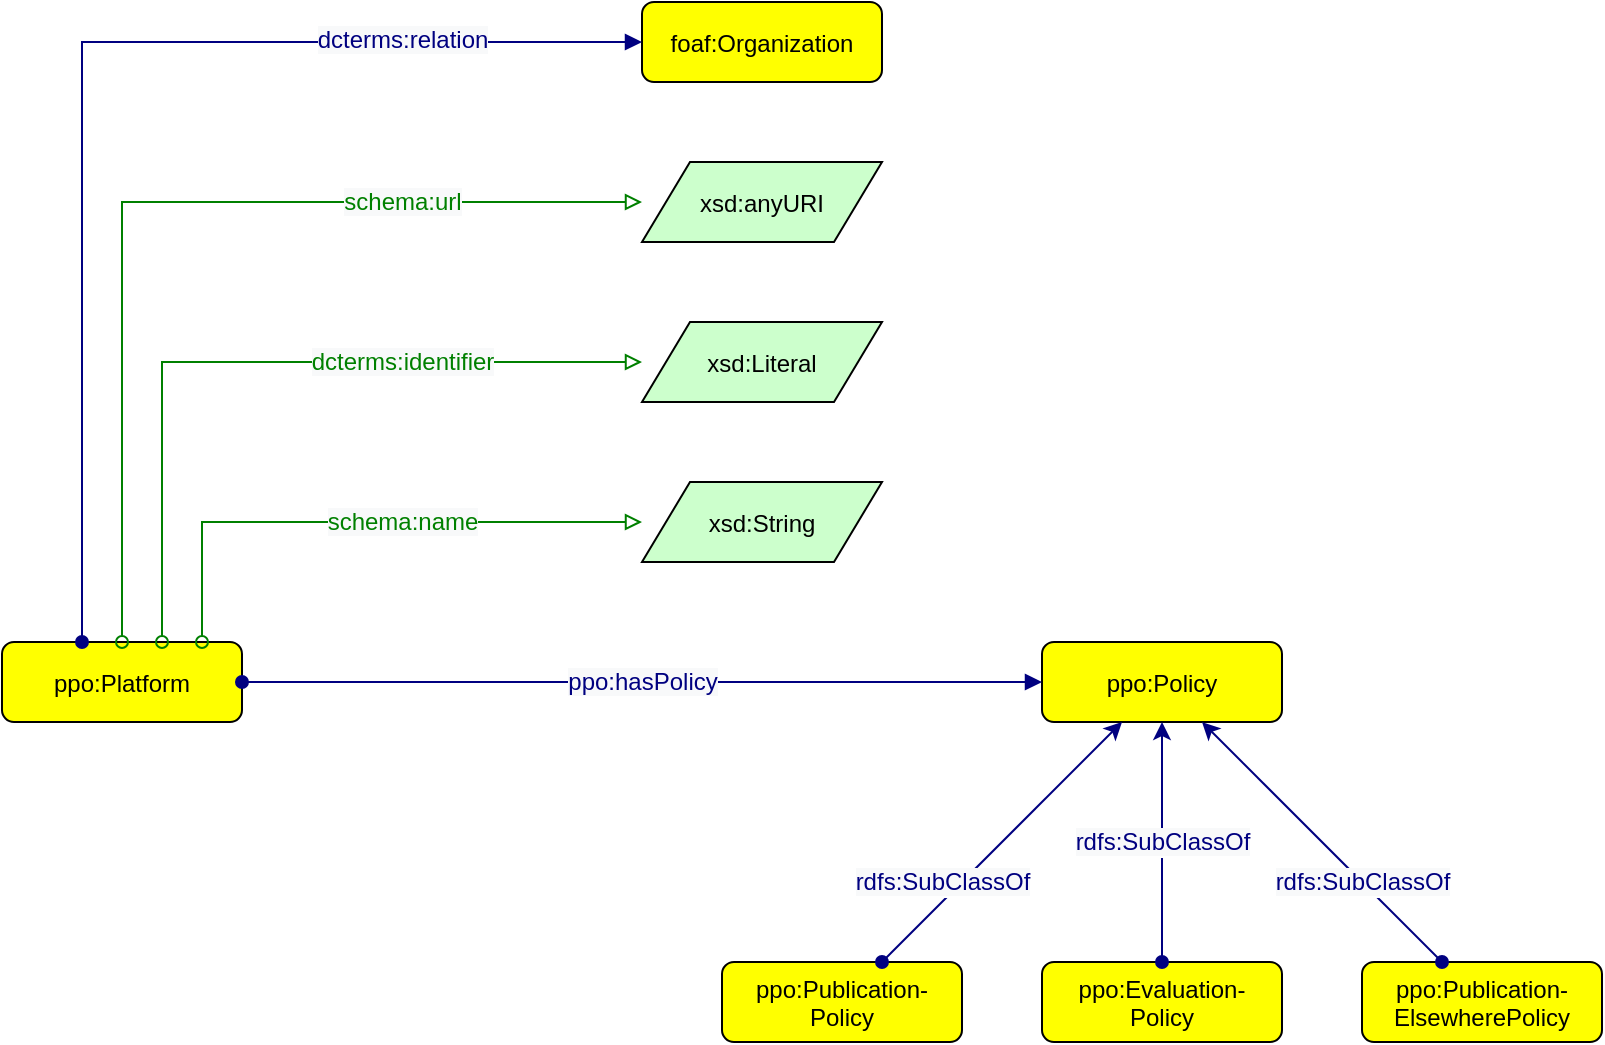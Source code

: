<mxfile version="20.8.16" type="device" pages="5"><diagram id="9AjnnbNAk49L-ehh__Q5" name="Platform"><mxGraphModel dx="1720" dy="54" grid="0" gridSize="10" guides="1" tooltips="1" connect="1" arrows="1" fold="1" page="0" pageScale="1" pageWidth="827" pageHeight="1169" math="0" shadow="0"><root><mxCell id="0"/><mxCell id="1" parent="0"/><mxCell id="F_0XimiSwu_zv6C4Vu4W-1" value="ppo:Platform" style="graphMlID=n4;shape=rect;rounded=1;arcsize=30;fillColor=#ffff00;strokeColor=#000000;strokeWidth=1.0" parent="1" vertex="1"><mxGeometry x="120" y="1210" width="120" height="40" as="geometry"/></mxCell><mxCell id="F_0XimiSwu_zv6C4Vu4W-2" value="xsd:Literal" style="graphMlID=n6;shape=parallelogram;fillColor=#ccffcc;strokeColor=#000000;strokeWidth=1.0" parent="1" vertex="1"><mxGeometry x="440" y="1050" width="120" height="40" as="geometry"/></mxCell><mxCell id="F_0XimiSwu_zv6C4Vu4W-3" value="" style="graphMlID=e2;rounded=0;endArrow=block;strokeColor=#008000;strokeWidth=1.0;startArrow=oval;startFill=0;endFill=0;edgeStyle=orthogonalEdgeStyle;" parent="1" source="F_0XimiSwu_zv6C4Vu4W-1" target="F_0XimiSwu_zv6C4Vu4W-2" edge="1"><mxGeometry relative="1" as="geometry"><mxPoint x="160" y="1040" as="sourcePoint"/><mxPoint x="-280.189" y="920.18" as="targetPoint"/><Array as="points"><mxPoint x="200" y="1070"/></Array></mxGeometry></mxCell><mxCell id="F_0XimiSwu_zv6C4Vu4W-4" value="&lt;span style=&quot;color: rgb(0, 128, 0); font-size: 12px; background-color: rgb(248, 249, 250);&quot;&gt;dcterms:identifier&lt;/span&gt;" style="text;html=1;align=center;verticalAlign=middle;resizable=0;points=[];labelBackgroundColor=#ffffff;fontSize=12;fontFamily=Helvetica;" parent="F_0XimiSwu_zv6C4Vu4W-3" vertex="1" connectable="0"><mxGeometry relative="1" as="geometry"><mxPoint x="70" as="offset"/></mxGeometry></mxCell><mxCell id="F_0XimiSwu_zv6C4Vu4W-5" value="xsd:anyURI" style="graphMlID=n6;shape=parallelogram;fillColor=#ccffcc;strokeColor=#000000;strokeWidth=1.0" parent="1" vertex="1"><mxGeometry x="440" y="970" width="120" height="40" as="geometry"/></mxCell><mxCell id="F_0XimiSwu_zv6C4Vu4W-6" value="xsd:String" style="graphMlID=n6;shape=parallelogram;fillColor=#ccffcc;strokeColor=#000000;strokeWidth=1.0" parent="1" vertex="1"><mxGeometry x="440" y="1130" width="120" height="40" as="geometry"/></mxCell><mxCell id="F_0XimiSwu_zv6C4Vu4W-7" value="" style="graphMlID=e2;rounded=0;endArrow=block;strokeColor=#008000;strokeWidth=1.0;startArrow=oval;startFill=0;endFill=0;align=center;edgeStyle=orthogonalEdgeStyle;" parent="1" source="F_0XimiSwu_zv6C4Vu4W-1" target="F_0XimiSwu_zv6C4Vu4W-5" edge="1"><mxGeometry relative="1" as="geometry"><mxPoint x="160" y="1040" as="sourcePoint"/><mxPoint x="-29.961" y="840" as="targetPoint"/><Array as="points"><mxPoint x="180" y="990"/></Array></mxGeometry></mxCell><mxCell id="F_0XimiSwu_zv6C4Vu4W-8" value="&lt;span style=&quot;color: rgb(0, 128, 0); font-size: 12px; background-color: rgb(248, 249, 250);&quot;&gt;schema:url&lt;/span&gt;" style="text;html=1;align=center;verticalAlign=middle;resizable=0;points=[];labelBackgroundColor=#ffffff;fontSize=12;fontFamily=Helvetica;" parent="F_0XimiSwu_zv6C4Vu4W-7" vertex="1" connectable="0"><mxGeometry relative="1" as="geometry"><mxPoint x="120" as="offset"/></mxGeometry></mxCell><mxCell id="F_0XimiSwu_zv6C4Vu4W-9" value="" style="graphMlID=e2;rounded=0;endArrow=block;strokeColor=#008000;strokeWidth=1.0;startArrow=oval;startFill=0;endFill=0;align=center;edgeStyle=orthogonalEdgeStyle;" parent="1" source="F_0XimiSwu_zv6C4Vu4W-1" target="F_0XimiSwu_zv6C4Vu4W-6" edge="1"><mxGeometry relative="1" as="geometry"><mxPoint x="160" y="1040" as="sourcePoint"/><mxPoint x="-19.961" y="850" as="targetPoint"/><Array as="points"><mxPoint x="220" y="1150"/></Array></mxGeometry></mxCell><mxCell id="F_0XimiSwu_zv6C4Vu4W-10" value="&lt;span style=&quot;color: rgb(0, 128, 0); font-size: 12px; background-color: rgb(248, 249, 250);&quot;&gt;schema:name&lt;br&gt;&lt;/span&gt;" style="text;html=1;align=center;verticalAlign=middle;resizable=0;points=[];labelBackgroundColor=#ffffff;fontSize=12;fontFamily=Helvetica;" parent="F_0XimiSwu_zv6C4Vu4W-9" vertex="1" connectable="0"><mxGeometry relative="1" as="geometry"><mxPoint x="20" as="offset"/></mxGeometry></mxCell><mxCell id="F_0XimiSwu_zv6C4Vu4W-11" value="foaf:Organization" style="graphMlID=n4;shape=rect;rounded=1;arcsize=30;fillColor=#ffff00;strokeColor=#000000;strokeWidth=1.0;fontFamily=Helvetica;" parent="1" vertex="1"><mxGeometry x="440.0" y="890" width="120" height="40" as="geometry"/></mxCell><mxCell id="F_0XimiSwu_zv6C4Vu4W-12" value="" style="graphMlID=e0;rounded=0;endArrow=block;strokeColor=#000080;strokeWidth=1.0;startArrow=oval;startFill=1;endFill=1;fontFamily=Helvetica;align=center;edgeStyle=orthogonalEdgeStyle;" parent="1" source="F_0XimiSwu_zv6C4Vu4W-1" target="F_0XimiSwu_zv6C4Vu4W-11" edge="1"><mxGeometry relative="1" as="geometry"><mxPoint x="40" y="730" as="sourcePoint"/><mxPoint x="-29" y="850" as="targetPoint"/><Array as="points"><mxPoint x="160" y="910"/></Array></mxGeometry></mxCell><mxCell id="F_0XimiSwu_zv6C4Vu4W-13" value="&lt;font color=&quot;#000080&quot; style=&quot;font-size: 12px;&quot;&gt;&lt;span style=&quot;font-size: 12px; background-color: rgb(248, 249, 250);&quot;&gt;dcterms:relation&lt;/span&gt;&lt;/font&gt;" style="text;html=1;align=center;verticalAlign=middle;resizable=0;points=[];labelBackgroundColor=#ffffff;fontSize=12;fontFamily=Helvetica;" parent="F_0XimiSwu_zv6C4Vu4W-12" vertex="1" connectable="0"><mxGeometry relative="1" as="geometry"><mxPoint x="160" y="-11" as="offset"/></mxGeometry></mxCell><mxCell id="F_0XimiSwu_zv6C4Vu4W-19" value="ppo:Evaluation-&#10;Policy" style="graphMlID=n4;shape=rect;rounded=1;arcsize=30;fillColor=#ffff00;strokeColor=#000000;strokeWidth=1.0" parent="1" vertex="1"><mxGeometry x="640" y="1370" width="120" height="40" as="geometry"/></mxCell><mxCell id="F_0XimiSwu_zv6C4Vu4W-20" value="ppo:Publication-&#10;ElsewherePolicy" style="graphMlID=n4;shape=rect;rounded=1;arcsize=30;fillColor=#ffff00;strokeColor=#000000;strokeWidth=1.0" parent="1" vertex="1"><mxGeometry x="800" y="1370" width="120" height="40" as="geometry"/></mxCell><mxCell id="F_0XimiSwu_zv6C4Vu4W-21" value="ppo:Policy" style="graphMlID=n4;shape=rect;rounded=1;arcsize=30;fillColor=#ffff00;strokeColor=#000000;strokeWidth=1.0" parent="1" vertex="1"><mxGeometry x="640" y="1210" width="120" height="40" as="geometry"/></mxCell><mxCell id="F_0XimiSwu_zv6C4Vu4W-22" value="ppo:Publication-&#10;Policy" style="graphMlID=n4;shape=rect;rounded=1;arcsize=30;fillColor=#ffff00;strokeColor=#000000;strokeWidth=1.0" parent="1" vertex="1"><mxGeometry x="480" y="1370" width="120" height="40" as="geometry"/></mxCell><mxCell id="F_0XimiSwu_zv6C4Vu4W-23" value="" style="graphMlID=e0;rounded=0;endArrow=oval;strokeColor=#000080;strokeWidth=1.0;startArrow=classic;startFill=1;endFill=1;fontFamily=Helvetica;fontSize=11;" parent="1" source="F_0XimiSwu_zv6C4Vu4W-21" target="F_0XimiSwu_zv6C4Vu4W-22" edge="1"><mxGeometry relative="1" as="geometry"><mxPoint x="570" y="920.082" as="sourcePoint"/><mxPoint x="721" y="920" as="targetPoint"/></mxGeometry></mxCell><mxCell id="F_0XimiSwu_zv6C4Vu4W-24" value="&lt;span style=&quot;color: rgb(0, 0, 128); font-size: 12px; background-color: rgb(248, 249, 250);&quot;&gt;rdfs:SubClassOf&lt;/span&gt;" style="text;html=1;align=center;verticalAlign=middle;resizable=0;points=[];labelBackgroundColor=#ffffff;fontSize=12;fontFamily=Helvetica;" parent="F_0XimiSwu_zv6C4Vu4W-23" vertex="1" connectable="0"><mxGeometry relative="1" as="geometry"><mxPoint x="-30" y="20" as="offset"/></mxGeometry></mxCell><mxCell id="F_0XimiSwu_zv6C4Vu4W-25" value="" style="graphMlID=e0;rounded=0;endArrow=oval;strokeColor=#000080;strokeWidth=1.0;startArrow=classic;startFill=1;endFill=1;fontFamily=Helvetica;fontSize=11;" parent="1" source="F_0XimiSwu_zv6C4Vu4W-21" target="F_0XimiSwu_zv6C4Vu4W-20" edge="1"><mxGeometry relative="1" as="geometry"><mxPoint x="603.333" y="1090" as="sourcePoint"/><mxPoint x="456.667" y="1200" as="targetPoint"/></mxGeometry></mxCell><mxCell id="F_0XimiSwu_zv6C4Vu4W-26" value="&lt;span style=&quot;color: rgb(0, 0, 128); font-size: 12px; background-color: rgb(248, 249, 250);&quot;&gt;rdfs:SubClassOf&lt;/span&gt;" style="text;html=1;align=center;verticalAlign=middle;resizable=0;points=[];labelBackgroundColor=#ffffff;fontSize=12;fontFamily=Helvetica;" parent="F_0XimiSwu_zv6C4Vu4W-25" vertex="1" connectable="0"><mxGeometry relative="1" as="geometry"><mxPoint x="20" y="20" as="offset"/></mxGeometry></mxCell><mxCell id="F_0XimiSwu_zv6C4Vu4W-27" value="" style="graphMlID=e0;rounded=0;endArrow=oval;strokeColor=#000080;strokeWidth=1.0;startArrow=classic;startFill=1;endFill=1;fontFamily=Helvetica;fontSize=11;" parent="1" source="F_0XimiSwu_zv6C4Vu4W-21" target="F_0XimiSwu_zv6C4Vu4W-19" edge="1"><mxGeometry relative="1" as="geometry"><mxPoint x="613.333" y="1100" as="sourcePoint"/><mxPoint x="466.667" y="1210" as="targetPoint"/></mxGeometry></mxCell><mxCell id="F_0XimiSwu_zv6C4Vu4W-28" value="&lt;span style=&quot;color: rgb(0, 0, 128); font-size: 12px; background-color: rgb(248, 249, 250);&quot;&gt;rdfs:SubClassOf&lt;/span&gt;" style="text;html=1;align=center;verticalAlign=middle;resizable=0;points=[];labelBackgroundColor=#ffffff;fontSize=12;fontFamily=Helvetica;" parent="F_0XimiSwu_zv6C4Vu4W-27" vertex="1" connectable="0"><mxGeometry relative="1" as="geometry"><mxPoint as="offset"/></mxGeometry></mxCell><mxCell id="F_0XimiSwu_zv6C4Vu4W-29" value="" style="graphMlID=e0;rounded=0;endArrow=block;strokeColor=#000080;strokeWidth=1.0;startArrow=oval;startFill=1;endFill=1;fontFamily=Helvetica;fontSize=11;" parent="1" source="F_0XimiSwu_zv6C4Vu4W-1" target="F_0XimiSwu_zv6C4Vu4W-21" edge="1"><mxGeometry relative="1" as="geometry"><mxPoint x="170" y="1201.538" as="sourcePoint"/><mxPoint x="570" y="1078.462" as="targetPoint"/></mxGeometry></mxCell><mxCell id="F_0XimiSwu_zv6C4Vu4W-30" value="&lt;span style=&quot;color: rgb(0, 0, 128); font-size: 12px; background-color: rgb(248, 249, 250);&quot;&gt;ppo:hasPolicy&lt;/span&gt;" style="text;html=1;align=center;verticalAlign=middle;resizable=0;points=[];labelBackgroundColor=#ffffff;fontSize=12;fontFamily=Helvetica;" parent="F_0XimiSwu_zv6C4Vu4W-29" vertex="1" connectable="0"><mxGeometry relative="1" as="geometry"><mxPoint as="offset"/></mxGeometry></mxCell></root></mxGraphModel></diagram><diagram id="DpkohsHSQypHiACqNhp4" name="Identifier"><mxGraphModel dx="1720" dy="854" grid="1" gridSize="10" guides="1" tooltips="1" connect="1" arrows="1" fold="1" page="0" pageScale="1" pageWidth="827" pageHeight="1169" background="none" math="0" shadow="0"><root><mxCell id="0"/><mxCell id="1" parent="0"/><mxCell id="uXc9PLOgi6FMu5m9OY-l-2" value="ppo:Platform" style="graphMlID=n4;shape=rect;rounded=1;arcsize=30;fillColor=#ffff00;strokeColor=#000000;strokeWidth=1.0;fontFamily=Helvetica;" parent="1" vertex="1"><mxGeometry x="360" y="280" width="160" height="40" as="geometry"/></mxCell><mxCell id="uXc9PLOgi6FMu5m9OY-l-8" value="xsd:String" style="graphMlID=n6;shape=parallelogram;fillColor=#ccffcc;strokeColor=#000000;strokeWidth=1.0" parent="1" vertex="1"><mxGeometry x="720" width="126.09" height="40" as="geometry"/></mxCell><mxCell id="uXc9PLOgi6FMu5m9OY-l-11" value="xsd:String" style="graphMlID=n6;shape=parallelogram;fillColor=#ccffcc;strokeColor=#000000;strokeWidth=1.0" parent="1" vertex="1"><mxGeometry x="720" y="80" width="126.09" height="40" as="geometry"/></mxCell><mxCell id="usg2qc-wE2mQrx90kM3m-1" value="xsd:anyURI" style="graphMlID=n6;shape=parallelogram;fillColor=#ccffcc;strokeColor=#000000;strokeWidth=1.0" parent="1" vertex="1"><mxGeometry x="720" y="360" width="126.095" height="43" as="geometry"/></mxCell><mxCell id="lhMrlvGYys9Os50Xt3gn-1" value="" style="graphMlID=e2;rounded=0;endArrow=block;strokeColor=#008000;strokeWidth=1.0;startArrow=oval;startFill=0;endFill=0;edgeStyle=entityRelationEdgeStyle;" parent="1" source="uXc9PLOgi6FMu5m9OY-l-2" target="uXc9PLOgi6FMu5m9OY-l-8" edge="1"><mxGeometry relative="1" as="geometry"><mxPoint x="250" y="430" as="sourcePoint"/><mxPoint x="526.811" y="430.18" as="targetPoint"/></mxGeometry></mxCell><mxCell id="lhMrlvGYys9Os50Xt3gn-2" value="&lt;span style=&quot;color: rgb(0, 128, 0); font-size: 12px; background-color: rgb(248, 249, 250);&quot;&gt;fabio:hasIssnL&lt;/span&gt;" style="text;html=1;align=right;verticalAlign=middle;resizable=0;points=[];labelBackgroundColor=#ffffff;fontSize=12;fontFamily=Helvetica;" parent="lhMrlvGYys9Os50Xt3gn-1" vertex="1" connectable="0"><mxGeometry x="-0.09" y="3" relative="1" as="geometry"><mxPoint x="80" y="-153" as="offset"/></mxGeometry></mxCell><mxCell id="IPl7vRSe11yOwly88ItS-1" value="xsd:String" style="graphMlID=n6;shape=parallelogram;fillColor=#ccffcc;strokeColor=#000000;strokeWidth=1.0" parent="1" vertex="1"><mxGeometry x="720" y="240" width="126.09" height="40" as="geometry"/></mxCell><mxCell id="IPl7vRSe11yOwly88ItS-2" value="" style="graphMlID=e2;rounded=0;endArrow=block;strokeColor=#008000;strokeWidth=1.0;startArrow=oval;startFill=0;endFill=0;edgeStyle=entityRelationEdgeStyle;" parent="1" source="uXc9PLOgi6FMu5m9OY-l-2" target="IPl7vRSe11yOwly88ItS-1" edge="1"><mxGeometry relative="1" as="geometry"><mxPoint x="113.008" y="380" as="sourcePoint"/><mxPoint x="199.811" y="490.18" as="targetPoint"/></mxGeometry></mxCell><mxCell id="IPl7vRSe11yOwly88ItS-3" value="&lt;span style=&quot;color: rgb(0, 128, 0); font-size: 12px; background-color: rgb(248, 249, 250);&quot;&gt;prism:doi&lt;/span&gt;" style="text;html=1;align=right;verticalAlign=middle;resizable=0;points=[];labelBackgroundColor=#ffffff;fontSize=12;fontFamily=Helvetica;" parent="IPl7vRSe11yOwly88ItS-2" vertex="1" connectable="0"><mxGeometry x="-0.09" y="3" relative="1" as="geometry"><mxPoint x="79" y="-20" as="offset"/></mxGeometry></mxCell><mxCell id="IPl7vRSe11yOwly88ItS-4" value="xsd:String" style="graphMlID=n6;shape=parallelogram;fillColor=#ccffcc;strokeColor=#000000;strokeWidth=1.0" parent="1" vertex="1"><mxGeometry x="720" y="520" width="126.095" height="43" as="geometry"/></mxCell><mxCell id="IPl7vRSe11yOwly88ItS-5" value="" style="graphMlID=e2;rounded=0;endArrow=block;strokeColor=#008000;strokeWidth=1.0;startArrow=oval;startFill=0;endFill=0;edgeStyle=entityRelationEdgeStyle;" parent="1" source="uXc9PLOgi6FMu5m9OY-l-2" target="IPl7vRSe11yOwly88ItS-4" edge="1"><mxGeometry relative="1" as="geometry"><mxPoint x="263.008" y="380" as="sourcePoint"/><mxPoint x="349.811" y="490.18" as="targetPoint"/></mxGeometry></mxCell><mxCell id="IPl7vRSe11yOwly88ItS-6" value="&lt;span style=&quot;color: rgb(0, 128, 0); font-size: 12px;&quot;&gt;wd:id&lt;/span&gt;" style="text;html=1;align=right;verticalAlign=middle;resizable=0;points=[];labelBackgroundColor=default;fontSize=12;fontFamily=Helvetica;" parent="IPl7vRSe11yOwly88ItS-5" vertex="1" connectable="0"><mxGeometry x="-0.09" y="3" relative="1" as="geometry"><mxPoint x="75" y="136" as="offset"/></mxGeometry></mxCell><mxCell id="IPl7vRSe11yOwly88ItS-7" value="xsd:String" style="graphMlID=n6;shape=parallelogram;fillColor=#ccffcc;strokeColor=#000000;strokeWidth=1.0" parent="1" vertex="1"><mxGeometry x="720" y="160" width="126.09" height="40" as="geometry"/></mxCell><mxCell id="xd9QlA5LkdrfGByVIvqK-1" value="xsd:anyURI" style="graphMlID=n6;shape=parallelogram;fillColor=#ccffcc;strokeColor=#000000;strokeWidth=1.0" parent="1" vertex="1"><mxGeometry x="720" y="440" width="126.095" height="43" as="geometry"/></mxCell><mxCell id="HXwgE8Hu7ghbENhlWL-Q-1" value="" style="graphMlID=e2;rounded=0;endArrow=block;strokeColor=#008000;strokeWidth=1.0;startArrow=oval;startFill=0;endFill=0;edgeStyle=entityRelationEdgeStyle;" parent="1" source="uXc9PLOgi6FMu5m9OY-l-2" target="uXc9PLOgi6FMu5m9OY-l-11" edge="1"><mxGeometry relative="1" as="geometry"><mxPoint x="450.008" y="330" as="sourcePoint"/><mxPoint x="450.039" y="410" as="targetPoint"/></mxGeometry></mxCell><mxCell id="HXwgE8Hu7ghbENhlWL-Q-2" value="&lt;span style=&quot;color: rgb(0, 128, 0); font-size: 12px; background-color: rgb(248, 249, 250);&quot;&gt;prism:issn&lt;br&gt;&lt;/span&gt;" style="text;html=1;align=right;verticalAlign=middle;resizable=0;points=[];labelBackgroundColor=#ffffff;fontSize=12;fontFamily=Helvetica;" parent="HXwgE8Hu7ghbENhlWL-Q-1" vertex="1" connectable="0"><mxGeometry x="-0.09" y="3" relative="1" as="geometry"><mxPoint x="81" y="-110" as="offset"/></mxGeometry></mxCell><mxCell id="sisfyAjMkpbVOuqUAnno-1" value="xsd:String" style="graphMlID=n6;shape=parallelogram;fillColor=#ccffcc;strokeColor=#000000;strokeWidth=1.0" parent="1" vertex="1"><mxGeometry x="720" y="600" width="126.095" height="43" as="geometry"/></mxCell><mxCell id="sisfyAjMkpbVOuqUAnno-2" value="" style="graphMlID=e2;rounded=0;endArrow=block;strokeColor=#008000;strokeWidth=1.0;startArrow=oval;startFill=0;endFill=0;edgeStyle=entityRelationEdgeStyle;" parent="1" source="uXc9PLOgi6FMu5m9OY-l-2" target="sisfyAjMkpbVOuqUAnno-1" edge="1"><mxGeometry relative="1" as="geometry"><mxPoint x="530" y="310" as="sourcePoint"/><mxPoint x="359.811" y="500.18" as="targetPoint"/></mxGeometry></mxCell><mxCell id="sisfyAjMkpbVOuqUAnno-3" value="&lt;span style=&quot;color: rgb(0, 128, 0); font-size: 12px;&quot;&gt;ppo:hasFatcatId&lt;/span&gt;" style="text;html=1;align=right;verticalAlign=middle;resizable=0;points=[];labelBackgroundColor=default;fontSize=12;fontFamily=Helvetica;" parent="sisfyAjMkpbVOuqUAnno-2" vertex="1" connectable="0"><mxGeometry x="-0.09" y="3" relative="1" as="geometry"><mxPoint x="75" y="179" as="offset"/></mxGeometry></mxCell><mxCell id="IPl7vRSe11yOwly88ItS-8" value="" style="graphMlID=e2;rounded=0;endArrow=block;strokeColor=#008000;strokeWidth=1.0;startArrow=oval;startFill=0;endFill=0;edgeStyle=entityRelationEdgeStyle;" parent="1" source="uXc9PLOgi6FMu5m9OY-l-2" target="IPl7vRSe11yOwly88ItS-7" edge="1"><mxGeometry relative="1" as="geometry"><mxPoint x="353.008" y="443" as="sourcePoint"/><mxPoint x="439.811" y="553.18" as="targetPoint"/></mxGeometry></mxCell><mxCell id="IPl7vRSe11yOwly88ItS-9" value="&lt;span style=&quot;color: rgb(0, 128, 0); font-size: 12px; background-color: rgb(248, 249, 250);&quot;&gt;prism:eIssn&lt;/span&gt;" style="text;html=1;align=right;verticalAlign=middle;resizable=0;points=[];labelBackgroundColor=#ffffff;fontSize=12;fontFamily=Helvetica;" parent="IPl7vRSe11yOwly88ItS-8" vertex="1" connectable="0"><mxGeometry x="-0.09" y="3" relative="1" as="geometry"><mxPoint x="80" y="-65" as="offset"/></mxGeometry></mxCell><mxCell id="xd9QlA5LkdrfGByVIvqK-2" value="" style="graphMlID=e2;rounded=0;endArrow=block;strokeColor=#008000;strokeWidth=1.0;startArrow=oval;startFill=0;endFill=0;edgeStyle=entityRelationEdgeStyle;" parent="1" source="uXc9PLOgi6FMu5m9OY-l-2" target="xd9QlA5LkdrfGByVIvqK-1" edge="1"><mxGeometry relative="1" as="geometry"><mxPoint x="533.008" y="480" as="sourcePoint"/><mxPoint x="619.811" y="590.18" as="targetPoint"/></mxGeometry></mxCell><mxCell id="xd9QlA5LkdrfGByVIvqK-3" value="&lt;span style=&quot;color: rgb(0, 128, 0); font-size: 12px; background-color: rgb(248, 249, 250);&quot;&gt;ppo:hasSherpaRomeoId&lt;/span&gt;" style="text;html=1;align=right;verticalAlign=middle;resizable=0;points=[];labelBackgroundColor=#ffffff;fontSize=12;fontFamily=Helvetica;" parent="xd9QlA5LkdrfGByVIvqK-2" vertex="1" connectable="0"><mxGeometry x="-0.09" y="3" relative="1" as="geometry"><mxPoint x="76" y="92" as="offset"/></mxGeometry></mxCell><mxCell id="HXwgE8Hu7ghbENhlWL-Q-3" value="" style="graphMlID=e2;rounded=0;endArrow=block;strokeColor=#008000;strokeWidth=1.0;startArrow=oval;startFill=0;endFill=0;edgeStyle=entityRelationEdgeStyle;" parent="1" source="uXc9PLOgi6FMu5m9OY-l-2" target="usg2qc-wE2mQrx90kM3m-1" edge="1"><mxGeometry relative="1" as="geometry"><mxPoint x="460.008" y="340" as="sourcePoint"/><mxPoint x="460.039" y="420" as="targetPoint"/></mxGeometry></mxCell><mxCell id="HXwgE8Hu7ghbENhlWL-Q-4" value="&lt;span style=&quot;color: rgb(0, 128, 0); font-size: 12px; background-color: rgb(248, 249, 250);&quot;&gt;ppo:hasOpenalexId&lt;br&gt;&lt;/span&gt;" style="text;html=1;align=right;verticalAlign=middle;resizable=0;points=[];labelBackgroundColor=#ffffff;fontSize=12;fontFamily=Helvetica;" parent="HXwgE8Hu7ghbENhlWL-Q-3" vertex="1" connectable="0"><mxGeometry x="-0.09" y="3" relative="1" as="geometry"><mxPoint x="77" y="48" as="offset"/></mxGeometry></mxCell></root></mxGraphModel></diagram><diagram id="3MuNYW0R61McRn4A7BKe" name="Evaluation"><mxGraphModel dx="2120" dy="854" grid="1" gridSize="10" guides="1" tooltips="1" connect="1" arrows="1" fold="1" page="0" pageScale="1" pageWidth="827" pageHeight="1169" background="none" math="0" shadow="0"><root><mxCell id="0"/><mxCell id="1" parent="0"/><mxCell id="jqNX5RoaksAqMUhYsRNB-7" value="" style="graphMlID=e0;rounded=0;endArrow=block;strokeColor=#000080;strokeWidth=1.0;startArrow=oval;startFill=1;endFill=1;fontFamily=Helvetica;fontSize=11;entryX=0;entryY=0.75;entryDx=0;entryDy=0;edgeStyle=entityRelationEdgeStyle;" parent="1" source="jqNX5RoaksAqMUhYsRNB-9" target="jqNX5RoaksAqMUhYsRNB-21" edge="1"><mxGeometry relative="1" as="geometry"><mxPoint x="290" y="310" as="sourcePoint"/><mxPoint x="530" y="620" as="targetPoint"/></mxGeometry></mxCell><mxCell id="jqNX5RoaksAqMUhYsRNB-8" value="&lt;span style=&quot;color: rgb(0, 0, 128); font-size: 12px; background-color: rgb(248, 249, 250);&quot;&gt;ppo:hasInitiator&lt;/span&gt;" style="text;html=1;align=right;verticalAlign=middle;resizable=0;points=[];labelBackgroundColor=#ffffff;fontSize=12;fontFamily=Helvetica;" parent="jqNX5RoaksAqMUhYsRNB-7" vertex="1" connectable="0"><mxGeometry relative="1" as="geometry"><mxPoint x="90" y="5" as="offset"/></mxGeometry></mxCell><mxCell id="jqNX5RoaksAqMUhYsRNB-5" value="" style="graphMlID=e0;rounded=0;endArrow=block;strokeColor=#000080;strokeWidth=1.0;startArrow=oval;startFill=1;endFill=1;fontFamily=Helvetica;fontSize=11;entryX=0;entryY=0.25;entryDx=0;entryDy=0;edgeStyle=entityRelationEdgeStyle;" parent="1" source="jqNX5RoaksAqMUhYsRNB-9" target="jqNX5RoaksAqMUhYsRNB-21" edge="1"><mxGeometry relative="1" as="geometry"><mxPoint x="340" y="690" as="sourcePoint"/><mxPoint x="260" y="550" as="targetPoint"/></mxGeometry></mxCell><mxCell id="jqNX5RoaksAqMUhYsRNB-6" value="&lt;span style=&quot;color: rgb(0, 0, 128); font-size: 12px; background-color: rgb(248, 249, 250);&quot;&gt;ppo:involves&lt;/span&gt;" style="text;html=1;align=right;verticalAlign=middle;resizable=0;points=[];labelBackgroundColor=#ffffff;fontSize=12;fontFamily=Helvetica;" parent="jqNX5RoaksAqMUhYsRNB-5" vertex="1" connectable="0"><mxGeometry relative="1" as="geometry"><mxPoint x="90" y="-5" as="offset"/></mxGeometry></mxCell><mxCell id="jqNX5RoaksAqMUhYsRNB-9" value="ppo:EvaluationPolicy" style="graphMlID=n4;shape=rect;rounded=1;arcsize=30;fillColor=#ffff00;strokeColor=#000000;strokeWidth=1.0" parent="1" vertex="1"><mxGeometry x="160" y="280" width="120" height="40" as="geometry"/></mxCell><mxCell id="jqNX5RoaksAqMUhYsRNB-10" value="ppo:Platform" style="graphMlID=n4;shape=rect;rounded=1;arcsize=30;fillColor=#ffff00;strokeColor=#000000;strokeWidth=1.0;fontFamily=Helvetica;fontSize=12;" parent="1" vertex="1"><mxGeometry x="-80" y="280" width="120" height="40" as="geometry"/></mxCell><mxCell id="jqNX5RoaksAqMUhYsRNB-11" value="" style="graphMlID=e0;rounded=0;endArrow=block;strokeColor=#000080;strokeWidth=1.0;startArrow=oval;startFill=1;endFill=1;fontFamily=Helvetica;elbow=vertical;fontSize=12;" parent="1" source="jqNX5RoaksAqMUhYsRNB-10" target="jqNX5RoaksAqMUhYsRNB-9" edge="1"><mxGeometry relative="1" as="geometry"><mxPoint x="-120" y="190" as="sourcePoint"/><mxPoint x="120" y="300" as="targetPoint"/></mxGeometry></mxCell><mxCell id="jqNX5RoaksAqMUhYsRNB-12" value="ppo:hasPolicy" style="edgeLabel;html=1;align=center;verticalAlign=middle;resizable=0;points=[];fontSize=12;fontFamily=Helvetica;fontColor=#000080;" parent="jqNX5RoaksAqMUhYsRNB-11" vertex="1" connectable="0"><mxGeometry x="-0.105" y="1" relative="1" as="geometry"><mxPoint as="offset"/></mxGeometry></mxCell><mxCell id="jqNX5RoaksAqMUhYsRNB-21" value="pro:PublishingRole" style="graphMlID=n4;shape=rect;rounded=1;arcsize=30;fillColor=#ffff00;strokeColor=#000000;strokeWidth=1.0" parent="1" vertex="1"><mxGeometry x="520" y="280" width="120" height="40" as="geometry"/></mxCell><mxCell id="jqNX5RoaksAqMUhYsRNB-25" value="" style="graphMlID=e0;rounded=0;endArrow=block;strokeColor=#000080;strokeWidth=1.0;startArrow=oval;startFill=1;endFill=1;fontFamily=Helvetica;elbow=vertical;fontSize=12;edgeStyle=orthogonalEdgeStyle;exitX=0.25;exitY=0;exitDx=0;exitDy=0;entryX=0.75;entryY=0;entryDx=0;entryDy=0;curved=1;" parent="1" source="jqNX5RoaksAqMUhYsRNB-21" target="jqNX5RoaksAqMUhYsRNB-21" edge="1"><mxGeometry relative="1" as="geometry"><mxPoint x="680" y="159.5" as="sourcePoint"/><mxPoint x="643.05" y="550" as="targetPoint"/><Array as="points"><mxPoint x="580" y="100"/></Array></mxGeometry></mxCell><mxCell id="jqNX5RoaksAqMUhYsRNB-26" value="ppo:anonymousTo" style="edgeLabel;html=1;align=center;verticalAlign=middle;resizable=0;points=[];fontSize=12;fontFamily=Helvetica;fontColor=#000080;" parent="jqNX5RoaksAqMUhYsRNB-25" vertex="1" connectable="0"><mxGeometry x="-0.105" y="1" relative="1" as="geometry"><mxPoint x="4" y="71" as="offset"/></mxGeometry></mxCell><mxCell id="jqNX5RoaksAqMUhYsRNB-34" value="fabio:Work" style="graphMlID=n4;shape=rect;rounded=1;arcsize=30;fillColor=#FFFF00;strokeColor=#000000;strokeWidth=1.0" parent="1" vertex="1"><mxGeometry x="520" y="520" width="120" height="40" as="geometry"/></mxCell><mxCell id="jqNX5RoaksAqMUhYsRNB-38" value="" style="graphMlID=e0;rounded=0;endArrow=block;strokeColor=#000080;strokeWidth=1.0;startArrow=oval;startFill=1;endFill=1;fontFamily=Helvetica;fontSize=11;" parent="1" source="jqNX5RoaksAqMUhYsRNB-9" target="jqNX5RoaksAqMUhYsRNB-34" edge="1"><mxGeometry relative="1" as="geometry"><mxPoint x="290" y="310" as="sourcePoint"/><mxPoint x="530" y="620" as="targetPoint"/><Array as="points"><mxPoint x="400" y="540"/></Array></mxGeometry></mxCell><mxCell id="jqNX5RoaksAqMUhYsRNB-39" value="&lt;span style=&quot;color: rgb(0, 0, 128); font-size: 12px; background-color: rgb(248, 249, 250);&quot;&gt;ppo:covers&lt;/span&gt;" style="text;html=1;align=right;verticalAlign=middle;resizable=0;points=[];labelBackgroundColor=#ffffff;fontSize=12;fontFamily=Helvetica;" parent="jqNX5RoaksAqMUhYsRNB-38" vertex="1" connectable="0"><mxGeometry relative="1" as="geometry"><mxPoint x="136" y="62" as="offset"/></mxGeometry></mxCell><mxCell id="dO-Xu6t4-0YCVlXrp8EN-14" value="" style="graphMlID=e0;rounded=0;endArrow=block;strokeColor=#000080;strokeWidth=1.0;startArrow=oval;startFill=1;endFill=1;fontFamily=Helvetica;elbow=vertical;fontSize=12;exitX=0.25;exitY=0;exitDx=0;exitDy=0;entryX=0.75;entryY=0;entryDx=0;entryDy=0;edgeStyle=orthogonalEdgeStyle;curved=1;" parent="1" source="jqNX5RoaksAqMUhYsRNB-21" target="jqNX5RoaksAqMUhYsRNB-21" edge="1"><mxGeometry relative="1" as="geometry"><mxPoint x="540" y="290" as="sourcePoint"/><mxPoint x="640" y="290" as="targetPoint"/><Array as="points"><mxPoint x="580" y="190"/></Array></mxGeometry></mxCell><mxCell id="dO-Xu6t4-0YCVlXrp8EN-15" value="ppo:interactsWith" style="edgeLabel;html=1;align=center;verticalAlign=middle;resizable=0;points=[];fontSize=12;fontFamily=Helvetica;fontColor=#000080;" parent="dO-Xu6t4-0YCVlXrp8EN-14" vertex="1" connectable="0"><mxGeometry x="-0.105" y="1" relative="1" as="geometry"><mxPoint x="4" y="31" as="offset"/></mxGeometry></mxCell><mxCell id="reZ1YduYFhE9TnTQI12O-1" value="ppo:Public-&#10;Accessability" style="graphMlID=n4;shape=rect;rounded=1;arcsize=30;fillColor=#ffff00;strokeColor=#000000;strokeWidth=1.0" parent="1" vertex="1"><mxGeometry x="920" y="400" width="120" height="40" as="geometry"/></mxCell><mxCell id="reZ1YduYFhE9TnTQI12O-2" value="ppo:Accessible" style="graphMlID=n4;shape=rect;rounded=1;arcsize=30;fillColor=#ffff00;strokeColor=#000000;strokeWidth=1.0;fontSize=11;fillStyle=auto;" parent="1" vertex="1"><mxGeometry x="840" y="520" width="80" height="40" as="geometry"/></mxCell><mxCell id="reZ1YduYFhE9TnTQI12O-3" value="ppo:OptIn" style="graphMlID=n4;shape=rect;rounded=1;arcsize=30;fillColor=#ffff00;strokeColor=#000000;strokeWidth=1.0;fontSize=11;fillStyle=auto;" parent="1" vertex="1"><mxGeometry x="1040" y="520" width="80" height="40" as="geometry"/></mxCell><mxCell id="reZ1YduYFhE9TnTQI12O-5" value="" style="graphMlID=e0;rounded=0;endArrow=block;strokeColor=#000080;strokeWidth=1.0;startArrow=oval;startFill=1;endFill=1;fontFamily=Helvetica;elbow=vertical;fontSize=12;edgeStyle=orthogonalEdgeStyle;" parent="1" source="reZ1YduYFhE9TnTQI12O-3" target="reZ1YduYFhE9TnTQI12O-1" edge="1"><mxGeometry relative="1" as="geometry"><mxPoint x="1030" y="650" as="sourcePoint"/><mxPoint x="1030" y="440" as="targetPoint"/><Array as="points"><mxPoint x="1080" y="490"/><mxPoint x="990" y="490"/></Array></mxGeometry></mxCell><mxCell id="reZ1YduYFhE9TnTQI12O-6" value="" style="graphMlID=e0;rounded=0;endArrow=block;strokeColor=#000080;strokeWidth=1.0;startArrow=oval;startFill=1;endFill=1;fontFamily=Helvetica;elbow=vertical;fontSize=12;edgeStyle=orthogonalEdgeStyle;" parent="1" source="reZ1YduYFhE9TnTQI12O-11" target="reZ1YduYFhE9TnTQI12O-1" edge="1"><mxGeometry relative="1" as="geometry"><mxPoint x="1080" y="520" as="sourcePoint"/><mxPoint x="1030" y="440" as="targetPoint"/><Array as="points"><mxPoint x="970" y="480"/><mxPoint x="970" y="480"/></Array></mxGeometry></mxCell><mxCell id="reZ1YduYFhE9TnTQI12O-9" value="" style="graphMlID=e0;rounded=0;endArrow=block;strokeColor=#000080;strokeWidth=1.0;startArrow=oval;startFill=1;endFill=1;fontFamily=Helvetica;elbow=vertical;fontSize=12;edgeStyle=orthogonalEdgeStyle;" parent="1" source="reZ1YduYFhE9TnTQI12O-2" target="reZ1YduYFhE9TnTQI12O-1" edge="1"><mxGeometry relative="1" as="geometry"><mxPoint x="980" y="630" as="sourcePoint"/><mxPoint x="1030" y="440" as="targetPoint"/><Array as="points"><mxPoint x="880" y="490"/><mxPoint x="970" y="490"/></Array></mxGeometry></mxCell><mxCell id="reZ1YduYFhE9TnTQI12O-10" value="rdfs:subClassOf" style="edgeLabel;html=1;align=center;verticalAlign=middle;resizable=0;points=[];fontSize=12;fontFamily=Helvetica;fontColor=#000080;" parent="reZ1YduYFhE9TnTQI12O-9" vertex="1" connectable="0"><mxGeometry x="-0.105" y="1" relative="1" as="geometry"><mxPoint x="99" y="1" as="offset"/></mxGeometry></mxCell><mxCell id="T38OJBWKpxaqi9R2sloQ-1" value="rdf:type" style="edgeLabel;html=1;align=center;verticalAlign=middle;resizable=0;points=[];fontSize=12;fontColor=#000080;" parent="reZ1YduYFhE9TnTQI12O-9" vertex="1" connectable="0"><mxGeometry x="0.189" y="-4" relative="1" as="geometry"><mxPoint x="-1" y="-4" as="offset"/></mxGeometry></mxCell><mxCell id="reZ1YduYFhE9TnTQI12O-11" value="ppo:Not-&#10;Accessible" style="graphMlID=n4;shape=rect;rounded=1;arcsize=30;fillColor=#ffff00;strokeColor=#000000;strokeWidth=1.0;fontSize=11;fillStyle=auto;" parent="1" vertex="1"><mxGeometry x="940" y="520" width="80" height="40" as="geometry"/></mxCell><mxCell id="reZ1YduYFhE9TnTQI12O-13" value="" style="graphMlID=e0;rounded=0;endArrow=block;strokeColor=#000080;strokeWidth=1.0;startArrow=oval;startFill=1;endFill=1;fontFamily=Helvetica;fontSize=11;" parent="1" source="jqNX5RoaksAqMUhYsRNB-21" target="reZ1YduYFhE9TnTQI12O-1" edge="1"><mxGeometry relative="1" as="geometry"><mxPoint x="910" y="120" as="sourcePoint"/><mxPoint x="1195" y="340" as="targetPoint"/></mxGeometry></mxCell><mxCell id="reZ1YduYFhE9TnTQI12O-14" value="&lt;span style=&quot;font-size: 12px; background-color: rgb(248, 249, 250);&quot;&gt;ppo:identityPubliclyAccessible&lt;/span&gt;" style="text;html=1;align=right;verticalAlign=middle;resizable=0;points=[];labelBackgroundColor=#ffffff;fontSize=12;fontFamily=Helvetica;fontColor=#000080;" parent="reZ1YduYFhE9TnTQI12O-13" vertex="1" connectable="0"><mxGeometry relative="1" as="geometry"><mxPoint x="110" y="30" as="offset"/></mxGeometry></mxCell><mxCell id="reZ1YduYFhE9TnTQI12O-15" value="" style="graphMlID=e0;rounded=0;endArrow=block;strokeColor=#000080;strokeWidth=1.0;startArrow=oval;startFill=1;endFill=1;fontFamily=Helvetica;fontSize=11;" parent="1" source="jqNX5RoaksAqMUhYsRNB-34" target="reZ1YduYFhE9TnTQI12O-1" edge="1"><mxGeometry relative="1" as="geometry"><mxPoint x="940" y="30" as="sourcePoint"/><mxPoint x="1225" y="250" as="targetPoint"/></mxGeometry></mxCell><mxCell id="reZ1YduYFhE9TnTQI12O-16" value="&lt;span style=&quot;color: rgb(0, 0, 128); font-size: 12px; background-color: rgb(248, 249, 250);&quot;&gt;ppo:workPubliclyAccessible&lt;/span&gt;" style="text;html=1;align=right;verticalAlign=middle;resizable=0;points=[];labelBackgroundColor=#ffffff;fontSize=12;fontFamily=Helvetica;" parent="reZ1YduYFhE9TnTQI12O-15" vertex="1" connectable="0"><mxGeometry relative="1" as="geometry"><mxPoint x="110" y="-30" as="offset"/></mxGeometry></mxCell><mxCell id="reZ1YduYFhE9TnTQI12O-17" value="" style="graphMlID=e0;rounded=0;endArrow=block;strokeColor=#000080;strokeWidth=1.0;startArrow=oval;startFill=1;endFill=1;fontFamily=Helvetica;elbow=vertical;fontSize=12;edgeStyle=orthogonalEdgeStyle;" parent="1" source="reZ1YduYFhE9TnTQI12O-3" target="jqNX5RoaksAqMUhYsRNB-21" edge="1"><mxGeometry relative="1" as="geometry"><mxPoint x="1110" y="530" as="sourcePoint"/><mxPoint x="1010" y="450" as="targetPoint"/><Array as="points"><mxPoint x="1100" y="300"/></Array></mxGeometry></mxCell><mxCell id="reZ1YduYFhE9TnTQI12O-19" value="ppo:optInBy" style="edgeLabel;html=1;align=center;verticalAlign=middle;resizable=0;points=[];fontSize=12;fontFamily=Helvetica;fontColor=#000080;" parent="reZ1YduYFhE9TnTQI12O-17" vertex="1" connectable="0"><mxGeometry x="-0.22" y="-2" relative="1" as="geometry"><mxPoint x="-111" y="2" as="offset"/></mxGeometry></mxCell><mxCell id="usgndKLTBn3LErDOcmCO-2" value="Individuals" style="graphMlID=n2;shape=swimlane;startSize=20;rounded=1;arcSize=5;strokeColor=#000000;strokeWidth=1;dashed=1;dashPattern=1 3;align=right;fillColor=#FF99CC;labelBackgroundColor=none;swimlaneFillColor=#FCFCFC;fontStyle=2" parent="1" vertex="1"><mxGeometry x="373.75" y="600" width="416.25" height="100" as="geometry"><mxRectangle x="373.75" y="600" width="416.25" height="30" as="alternateBounds"/></mxGeometry></mxCell><mxCell id="usgndKLTBn3LErDOcmCO-3" value="ppo:ReviewReport&lt;br style=&quot;font-size: 12px;&quot;&gt;ppo:ReviewSummary&lt;br style=&quot;font-size: 12px;&quot;&gt;ppo:SubmittedManuscript&lt;br style=&quot;font-size: 12px;&quot;&gt;&lt;div style=&quot;font-size: 12px;&quot;&gt;&lt;span style=&quot;background-color: initial; font-size: 12px;&quot;&gt;ppo:AuthorEditorCommunication&lt;/span&gt;&lt;/div&gt;" style="text;html=1;align=right;verticalAlign=middle;resizable=0;points=[];autosize=1;strokeColor=none;fillColor=none;fontFamily=Helvetica;fontSize=12;fontStyle=2" parent="usgndKLTBn3LErDOcmCO-2" vertex="1"><mxGeometry x="-8.75" y="25" width="200" height="70" as="geometry"/></mxCell><mxCell id="usgndKLTBn3LErDOcmCO-4" value="fabio:Review&lt;br style=&quot;border-color: var(--border-color);&quot;&gt;&lt;span style=&quot;&quot;&gt;fabio:ExecutiveSummary&lt;/span&gt;&lt;br style=&quot;border-color: var(--border-color);&quot;&gt;&lt;span style=&quot;&quot;&gt;fabio:Manuscript&lt;/span&gt;&lt;br style=&quot;border-color: var(--border-color);&quot;&gt;&lt;div style=&quot;border-color: var(--border-color);&quot;&gt;&lt;span style=&quot;border-color: var(--border-color); background-color: initial;&quot;&gt;fabio:Letter, fabio:Reply&lt;/span&gt;&lt;/div&gt;" style="text;html=1;align=left;verticalAlign=middle;resizable=0;points=[];autosize=1;strokeColor=none;fillColor=none;fontSize=12;fontFamily=Helvetica;fontStyle=2" parent="usgndKLTBn3LErDOcmCO-2" vertex="1"><mxGeometry x="221.25" y="25" width="160" height="70" as="geometry"/></mxCell><mxCell id="usgndKLTBn3LErDOcmCO-13" value="→&lt;br style=&quot;font-size: 12px;&quot;&gt;→&lt;br style=&quot;font-size: 12px;&quot;&gt;→&lt;br style=&quot;font-size: 12px;&quot;&gt;→" style="text;html=1;strokeColor=none;fillColor=none;align=center;verticalAlign=middle;whiteSpace=wrap;rounded=0;fontSize=12;fontFamily=Helvetica;" parent="usgndKLTBn3LErDOcmCO-2" vertex="1"><mxGeometry x="191.25" y="20" width="30" height="80" as="geometry"/></mxCell><mxCell id="usgndKLTBn3LErDOcmCO-5" value="" style="graphMlID=e5;rounded=0;endArrow=block;strokeColor=#000080;dashed=1;dashPattern=1 1;strokeWidth=1.0;startArrow=oval;startFill=1;endFill=1;fontFamily=Helvetica;fontSize=12;" parent="1" source="usgndKLTBn3LErDOcmCO-2" target="jqNX5RoaksAqMUhYsRNB-34" edge="1"><mxGeometry relative="1" as="geometry"><mxPoint x="490" y="850" as="sourcePoint"/><mxPoint x="436" y="690" as="targetPoint"/></mxGeometry></mxCell><mxCell id="usgndKLTBn3LErDOcmCO-6" value="&lt;span style=&quot;color: rgb(0, 0, 128); font-size: 12px; background-color: rgb(248, 249, 250);&quot;&gt;rdf:Type&lt;/span&gt;" style="text;html=1;align=center;verticalAlign=middle;resizable=0;points=[];labelBackgroundColor=#ffffff;fontSize=12;fontFamily=Helvetica;" parent="usgndKLTBn3LErDOcmCO-5" vertex="1" connectable="0"><mxGeometry x="-0.138" y="-3" relative="1" as="geometry"><mxPoint x="-3" as="offset"/></mxGeometry></mxCell><mxCell id="usgndKLTBn3LErDOcmCO-7" value="Individuals" style="graphMlID=n2;shape=swimlane;startSize=20;rounded=1;arcSize=5;strokeColor=#000000;strokeWidth=1.0;dashed=1;dashPattern=1 3;align=right;fillColor=#FF99CC;labelBackgroundColor=none;swimlaneFillColor=#FCFCFC;fontStyle=2" parent="1" vertex="1"><mxGeometry x="510" y="360" width="140" height="80" as="geometry"><mxRectangle x="510" y="360" width="140" height="30" as="alternateBounds"/></mxGeometry></mxCell><mxCell id="usgndKLTBn3LErDOcmCO-8" value="pro:Author&lt;br&gt;pro:peer-reviewer&lt;br&gt;pro:Editor" style="text;html=1;align=left;verticalAlign=middle;resizable=0;points=[];autosize=1;strokeColor=none;fillColor=none;fontFamily=Helvetica;fontSize=12;fontStyle=2" parent="usgndKLTBn3LErDOcmCO-7" vertex="1"><mxGeometry x="10" y="20" width="120" height="60" as="geometry"/></mxCell><mxCell id="usgndKLTBn3LErDOcmCO-10" value="" style="graphMlID=e5;rounded=0;endArrow=block;strokeColor=#000080;dashed=1;dashPattern=1 1;strokeWidth=1.0;startArrow=oval;startFill=1;endFill=1;fontFamily=Helvetica;fontSize=12;" parent="1" source="usgndKLTBn3LErDOcmCO-7" target="jqNX5RoaksAqMUhYsRNB-21" edge="1"><mxGeometry relative="1" as="geometry"><mxPoint x="492.5" y="600" as="sourcePoint"/><mxPoint x="582.5" y="310" as="targetPoint"/></mxGeometry></mxCell><mxCell id="usgndKLTBn3LErDOcmCO-11" value="&lt;span style=&quot;color: rgb(0, 0, 128); font-size: 12px; background-color: rgb(248, 249, 250);&quot;&gt;rdf:Type&lt;/span&gt;" style="text;html=1;align=center;verticalAlign=middle;resizable=0;points=[];labelBackgroundColor=#ffffff;fontSize=12;fontFamily=Helvetica;" parent="usgndKLTBn3LErDOcmCO-10" vertex="1" connectable="0"><mxGeometry x="-0.138" y="-3" relative="1" as="geometry"><mxPoint x="-3" as="offset"/></mxGeometry></mxCell><mxCell id="M-l-uhIK45szZ5ybsqer-5" value="ppo:postPublication-&#10;Commenting" style="graphMlID=n4;shape=rect;rounded=1;arcsize=30;fillColor=#ffff00;strokeColor=#000000;strokeWidth=1.0" parent="1" vertex="1"><mxGeometry x="520" width="120" height="40" as="geometry"/></mxCell><mxCell id="M-l-uhIK45szZ5ybsqer-6" value="Individuals" style="graphMlID=n2;shape=swimlane;startSize=20;rounded=1;arcSize=5;strokeColor=#000000;strokeWidth=1.0;dashed=1;dashPattern=1 3;align=right;fillColor=#FF99CC;labelBackgroundColor=none;swimlaneFillColor=#FCFCFC;fontStyle=2" parent="1" vertex="1"><mxGeometry x="510" y="80" width="140" height="80" as="geometry"><mxRectangle x="510" y="80" width="140" height="30" as="alternateBounds"/></mxGeometry></mxCell><mxCell id="M-l-uhIK45szZ5ybsqer-7" value="ppo:ppcOpen&lt;br&gt;ppo:ppcOnInvitation&lt;br&gt;ppo:ppcClosed" style="text;html=1;align=left;verticalAlign=middle;resizable=0;points=[];autosize=1;strokeColor=none;fillColor=none;fontFamily=Helvetica;fontSize=12;fontStyle=2" parent="M-l-uhIK45szZ5ybsqer-6" vertex="1"><mxGeometry x="10" y="20" width="130" height="60" as="geometry"/></mxCell><mxCell id="M-l-uhIK45szZ5ybsqer-8" value="" style="graphMlID=e5;rounded=0;endArrow=block;strokeColor=#000080;dashed=1;dashPattern=1 1;strokeWidth=1.0;startArrow=oval;startFill=1;endFill=1;fontFamily=Helvetica;fontSize=12;" parent="1" source="M-l-uhIK45szZ5ybsqer-6" target="M-l-uhIK45szZ5ybsqer-5" edge="1"><mxGeometry relative="1" as="geometry"><mxPoint x="252.5" y="370" as="sourcePoint"/><mxPoint x="342.5" y="80" as="targetPoint"/></mxGeometry></mxCell><mxCell id="M-l-uhIK45szZ5ybsqer-9" value="&lt;span style=&quot;color: rgb(0, 0, 128); font-size: 12px; background-color: rgb(248, 249, 250);&quot;&gt;rdf:Type&lt;/span&gt;" style="text;html=1;align=center;verticalAlign=middle;resizable=0;points=[];labelBackgroundColor=#ffffff;fontSize=12;fontFamily=Helvetica;" parent="M-l-uhIK45szZ5ybsqer-8" vertex="1" connectable="0"><mxGeometry x="-0.138" y="-3" relative="1" as="geometry"><mxPoint x="-3" as="offset"/></mxGeometry></mxCell><mxCell id="M-l-uhIK45szZ5ybsqer-10" value="" style="graphMlID=e0;rounded=0;endArrow=block;strokeColor=#000080;strokeWidth=1.0;startArrow=oval;startFill=1;endFill=1;fontFamily=Helvetica;fontSize=11;" parent="1" source="jqNX5RoaksAqMUhYsRNB-9" target="M-l-uhIK45szZ5ybsqer-5" edge="1"><mxGeometry relative="1" as="geometry"><mxPoint x="245" y="330" as="sourcePoint"/><mxPoint x="530" y="550" as="targetPoint"/><Array as="points"><mxPoint x="400" y="20"/></Array></mxGeometry></mxCell><mxCell id="M-l-uhIK45szZ5ybsqer-11" value="&lt;span style=&quot;color: rgb(0, 0, 128); font-size: 12px; background-color: rgb(248, 249, 250);&quot;&gt;ppo:covers&lt;/span&gt;" style="text;html=1;align=right;verticalAlign=middle;resizable=0;points=[];labelBackgroundColor=#ffffff;fontSize=12;fontFamily=Helvetica;" parent="M-l-uhIK45szZ5ybsqer-10" vertex="1" connectable="0"><mxGeometry relative="1" as="geometry"><mxPoint x="131" y="-79" as="offset"/></mxGeometry></mxCell></root></mxGraphModel></diagram><diagram id="-gSzTBzJqk30YuJSKaxn" name="Publication"><mxGraphModel dx="2120" dy="854" grid="1" gridSize="10" guides="1" tooltips="1" connect="1" arrows="1" fold="1" page="0" pageScale="1" pageWidth="827" pageHeight="1169" background="none" math="0" shadow="0"><root><mxCell id="0"/><mxCell id="1" parent="0"/><mxCell id="SITBBsaJ2imxVyLXnmys-7" value="ppo:ArticlePublishing-&#10;Charges" style="graphMlID=n4;shape=rect;rounded=1;arcsize=30;fillColor=#ffff00;strokeColor=#000000;strokeWidth=1.0;fontFamily=Helvetica;" parent="1" vertex="1"><mxGeometry x="520" y="520" width="120" height="40" as="geometry"/></mxCell><mxCell id="zCZ27iV-oBh6T6M-h3W2-1" value="ppo:Publication&#10;Policy" style="graphMlID=n4;shape=rect;rounded=1;arcsize=30;fillColor=#ffff00;strokeColor=#000000;strokeWidth=1.0" parent="1" vertex="1"><mxGeometry x="160" y="280" width="120" height="40" as="geometry"/></mxCell><mxCell id="Zd4r8IfehHkSIzc7BAeP-1" value="xsd:anyURI" style="graphMlID=n6;shape=parallelogram;fillColor=#ccffcc;strokeColor=#000000;strokeWidth=1.0;fontSize=12;fontFamily=Helvetica;horizontal=1;verticalAlign=middle;" parent="1" vertex="1"><mxGeometry x="520" y="280" width="120" height="40" as="geometry"/></mxCell><mxCell id="Zd4r8IfehHkSIzc7BAeP-2" value="" style="graphMlID=e2;rounded=0;endArrow=block;strokeColor=#008000;strokeWidth=1.0;startArrow=oval;startFill=0;endFill=0;fontFamily=Helvetica;fontSize=12;edgeStyle=entityRelationEdgeStyle;" parent="1" source="zCZ27iV-oBh6T6M-h3W2-1" target="Zd4r8IfehHkSIzc7BAeP-1" edge="1"><mxGeometry relative="1" as="geometry"><mxPoint x="370" y="360" as="sourcePoint"/><mxPoint x="908.811" y="390.18" as="targetPoint"/></mxGeometry></mxCell><mxCell id="Zd4r8IfehHkSIzc7BAeP-3" value="&lt;font color=&quot;#008000&quot; style=&quot;font-size: 12px;&quot;&gt;&lt;span style=&quot;font-size: 12px; background-color: rgb(248, 249, 250);&quot;&gt;dcterms:license&lt;/span&gt;&lt;/font&gt;" style="text;html=1;align=right;verticalAlign=middle;resizable=0;points=[];labelBackgroundColor=#ffffff;fontFamily=Helvetica;fontSize=12;" parent="Zd4r8IfehHkSIzc7BAeP-2" vertex="1" connectable="0"><mxGeometry x="-0.09" y="3" relative="1" as="geometry"><mxPoint x="101" y="3" as="offset"/></mxGeometry></mxCell><mxCell id="F6Ml3PVkL0LjxJgqzqXQ-4" value="xsd:duration" style="graphMlID=n6;shape=parallelogram;fillColor=#ccffcc;strokeColor=#000000;strokeWidth=1.0;fontFamily=Helvetica;fontSize=12;perimeterSpacing=0;" parent="1" vertex="1"><mxGeometry x="520" y="360" width="120" height="40" as="geometry"/></mxCell><mxCell id="SITBBsaJ2imxVyLXnmys-1" value="xsd:string" style="graphMlID=n6;shape=parallelogram;fillColor=#ccffcc;strokeColor=#000000;strokeWidth=1.0;fontFamily=Helvetica;fontSize=12;" parent="1" vertex="1"><mxGeometry x="800" y="600" width="120" height="40" as="geometry"/></mxCell><mxCell id="SITBBsaJ2imxVyLXnmys-2" value="xsd:double" style="graphMlID=n6;shape=parallelogram;fillColor=#ccffcc;strokeColor=#000000;strokeWidth=1.0" parent="1" vertex="1"><mxGeometry x="800" y="520" width="120" height="40" as="geometry"/></mxCell><mxCell id="SITBBsaJ2imxVyLXnmys-3" value="" style="graphMlID=e2;endArrow=block;strokeColor=#008000;strokeWidth=1.0;startArrow=oval;startFill=0;endFill=0;fontFamily=Helvetica;fontSize=12;rounded=0;elbow=vertical;edgeStyle=entityRelationEdgeStyle;" parent="1" source="SITBBsaJ2imxVyLXnmys-7" target="SITBBsaJ2imxVyLXnmys-2" edge="1"><mxGeometry relative="1" as="geometry"><mxPoint x="320.004" y="680" as="sourcePoint"/><mxPoint x="309.503" y="766" as="targetPoint"/></mxGeometry></mxCell><mxCell id="SITBBsaJ2imxVyLXnmys-4" value="&lt;font color=&quot;#008000&quot;&gt;&lt;span style=&quot;background-color: rgb(248, 249, 250);&quot;&gt;schema:price&lt;/span&gt;&lt;/font&gt;" style="text;html=1;align=right;verticalAlign=middle;resizable=0;points=[];labelBackgroundColor=#ffffff;fontFamily=Helvetica;fontSize=12;" parent="SITBBsaJ2imxVyLXnmys-3" vertex="1" connectable="0"><mxGeometry x="-0.09" y="3" relative="1" as="geometry"><mxPoint x="57" y="3" as="offset"/></mxGeometry></mxCell><mxCell id="elf4omX01vkTzrvvQ6sH-1" value="pso:PublicationStatus" style="graphMlID=n4;shape=rect;rounded=1;arcsize=30;fillColor=#ffff00;strokeColor=#000000;strokeWidth=1.0" parent="1" vertex="1"><mxGeometry x="520" y="118" width="120" height="42" as="geometry"/></mxCell><mxCell id="nkLEmnQ6oY2hRfIACo7e-1" value="ppo:Platform" style="graphMlID=n4;shape=rect;rounded=1;arcsize=30;fillColor=#ffff00;strokeColor=#000000;strokeWidth=1.0;fontFamily=Helvetica;fontSize=12;" parent="1" vertex="1"><mxGeometry x="-80" y="280" width="120" height="40" as="geometry"/></mxCell><mxCell id="nkLEmnQ6oY2hRfIACo7e-2" value="" style="graphMlID=e0;rounded=0;endArrow=block;strokeColor=#000080;strokeWidth=1.0;startArrow=oval;startFill=1;endFill=1;fontFamily=Helvetica;elbow=vertical;fontSize=12;" parent="1" source="nkLEmnQ6oY2hRfIACo7e-1" target="zCZ27iV-oBh6T6M-h3W2-1" edge="1"><mxGeometry relative="1" as="geometry"><mxPoint x="-120" y="190" as="sourcePoint"/><mxPoint x="90" y="300" as="targetPoint"/></mxGeometry></mxCell><mxCell id="nkLEmnQ6oY2hRfIACo7e-3" value="ppo:hasPolicy" style="edgeLabel;html=1;align=center;verticalAlign=middle;resizable=0;points=[];fontSize=12;fontFamily=Helvetica;fontColor=#000080;" parent="nkLEmnQ6oY2hRfIACo7e-2" vertex="1" connectable="0"><mxGeometry x="-0.105" y="1" relative="1" as="geometry"><mxPoint as="offset"/></mxGeometry></mxCell><mxCell id="sKD33fxrPFaR2zykV8WR-1" value="pro:PublishingRole" style="graphMlID=n4;shape=rect;rounded=1;arcsize=30;fillColor=#ffff00;strokeColor=#000000;strokeWidth=1.0" parent="1" vertex="1"><mxGeometry x="520" y="440" width="120" height="40" as="geometry"/></mxCell><mxCell id="aNnslRt-QlcwKnp8ync1-1" value="xsd:anyURI" style="graphMlID=n6;shape=parallelogram;fillColor=#ccffcc;strokeColor=#000000;strokeWidth=1.0;fontFamily=Helvetica;fontSize=12;" parent="1" vertex="1"><mxGeometry x="800" y="680" width="120" height="40" as="geometry"/></mxCell><mxCell id="aNnslRt-QlcwKnp8ync1-2" value="" style="graphMlID=e2;endArrow=block;strokeColor=#008000;strokeWidth=1.0;startArrow=oval;startFill=0;endFill=0;fontFamily=Helvetica;fontSize=12;rounded=0;elbow=vertical;edgeStyle=entityRelationEdgeStyle;" parent="1" source="SITBBsaJ2imxVyLXnmys-7" target="aNnslRt-QlcwKnp8ync1-1" edge="1"><mxGeometry relative="1" as="geometry"><mxPoint x="640" y="620" as="sourcePoint"/><mxPoint x="325.001" y="860" as="targetPoint"/></mxGeometry></mxCell><mxCell id="aNnslRt-QlcwKnp8ync1-3" value="&lt;font color=&quot;#008000&quot;&gt;&lt;span style=&quot;background-color: rgb(248, 249, 250);&quot;&gt;schema:url&lt;/span&gt;&lt;/font&gt;" style="text;html=1;align=right;verticalAlign=middle;resizable=0;points=[];labelBackgroundColor=#ffffff;fontFamily=Helvetica;fontSize=12;" parent="aNnslRt-QlcwKnp8ync1-2" vertex="1" connectable="0"><mxGeometry x="-0.09" y="3" relative="1" as="geometry"><mxPoint x="54" y="91" as="offset"/></mxGeometry></mxCell><mxCell id="scJE8448yq_Sk3nl85tk-1" value="" style="graphMlID=e0;rounded=0;endArrow=block;strokeColor=#000080;strokeWidth=1.0;startArrow=oval;startFill=1;endFill=1;fontFamily=Helvetica;elbow=vertical;fontSize=12;edgeStyle=entityRelationEdgeStyle;" parent="1" source="zCZ27iV-oBh6T6M-h3W2-1" target="SITBBsaJ2imxVyLXnmys-7" edge="1"><mxGeometry relative="1" as="geometry"><mxPoint x="80" y="660" as="sourcePoint"/><mxPoint x="200" y="660" as="targetPoint"/></mxGeometry></mxCell><mxCell id="scJE8448yq_Sk3nl85tk-2" value="&lt;div&gt;ppo:hasArticlePublishing-&lt;/div&gt;&lt;div&gt;Charges&lt;/div&gt;" style="edgeLabel;html=1;align=right;verticalAlign=middle;resizable=0;points=[];fontSize=12;fontFamily=Helvetica;fontColor=#000080;" parent="scJE8448yq_Sk3nl85tk-1" vertex="1" connectable="0"><mxGeometry x="-0.105" y="1" relative="1" as="geometry"><mxPoint x="101" y="136" as="offset"/></mxGeometry></mxCell><mxCell id="scJE8448yq_Sk3nl85tk-5" value="" style="graphMlID=e0;rounded=0;endArrow=block;strokeColor=#000080;strokeWidth=1.0;startArrow=oval;startFill=1;endFill=1;fontFamily=Helvetica;elbow=vertical;fontSize=12;edgeStyle=entityRelationEdgeStyle;" parent="1" target="elf4omX01vkTzrvvQ6sH-1" edge="1"><mxGeometry relative="1" as="geometry"><mxPoint x="280" y="300" as="sourcePoint"/><mxPoint x="520" y="460" as="targetPoint"/></mxGeometry></mxCell><mxCell id="scJE8448yq_Sk3nl85tk-6" value="ppo:appliesToVersion" style="edgeLabel;html=1;align=right;verticalAlign=middle;resizable=0;points=[];fontSize=12;fontFamily=Helvetica;fontColor=#000080;" parent="scJE8448yq_Sk3nl85tk-5" vertex="1" connectable="0"><mxGeometry x="-0.105" y="1" relative="1" as="geometry"><mxPoint x="101" y="-90" as="offset"/></mxGeometry></mxCell><mxCell id="scJE8448yq_Sk3nl85tk-9" value="" style="graphMlID=e0;rounded=0;endArrow=block;strokeColor=#000080;strokeWidth=1.0;startArrow=oval;startFill=1;endFill=1;fontFamily=Helvetica;elbow=vertical;fontSize=12;edgeStyle=entityRelationEdgeStyle;" parent="1" source="zCZ27iV-oBh6T6M-h3W2-1" target="sKD33fxrPFaR2zykV8WR-1" edge="1"><mxGeometry relative="1" as="geometry"><mxPoint x="290" y="310" as="sourcePoint"/><mxPoint x="530" y="149" as="targetPoint"/></mxGeometry></mxCell><mxCell id="scJE8448yq_Sk3nl85tk-10" value="ppo:hasCopyrightOwner" style="edgeLabel;html=1;align=right;verticalAlign=middle;resizable=0;points=[];fontSize=12;fontFamily=Helvetica;fontColor=#000080;" parent="scJE8448yq_Sk3nl85tk-9" vertex="1" connectable="0"><mxGeometry x="-0.105" y="1" relative="1" as="geometry"><mxPoint x="101" y="91" as="offset"/></mxGeometry></mxCell><mxCell id="SITBBsaJ2imxVyLXnmys-5" value="" style="graphMlID=e2;endArrow=block;strokeColor=#008000;strokeWidth=1.0;startArrow=oval;startFill=0;endFill=0;fontFamily=Helvetica;fontSize=12;rounded=0;elbow=vertical;edgeStyle=entityRelationEdgeStyle;" parent="1" source="SITBBsaJ2imxVyLXnmys-7" target="SITBBsaJ2imxVyLXnmys-1" edge="1"><mxGeometry relative="1" as="geometry"><mxPoint x="520.986" y="680" as="sourcePoint"/><mxPoint x="325.001" y="780" as="targetPoint"/></mxGeometry></mxCell><mxCell id="SITBBsaJ2imxVyLXnmys-6" value="&lt;font color=&quot;#008000&quot;&gt;&lt;span style=&quot;background-color: rgb(248, 249, 250);&quot;&gt;schema:priceCurrency&lt;/span&gt;&lt;/font&gt;" style="text;html=1;align=right;verticalAlign=middle;resizable=0;points=[];labelBackgroundColor=#ffffff;fontFamily=Helvetica;fontSize=12;" parent="SITBBsaJ2imxVyLXnmys-5" vertex="1" connectable="0"><mxGeometry x="-0.09" y="3" relative="1" as="geometry"><mxPoint x="54" y="47" as="offset"/></mxGeometry></mxCell><mxCell id="F6Ml3PVkL0LjxJgqzqXQ-5" value="" style="graphMlID=e2;endArrow=block;strokeColor=#008000;strokeWidth=1.0;startArrow=oval;startFill=0;endFill=0;fontFamily=Helvetica;fontSize=12;rounded=0;elbow=vertical;edgeStyle=entityRelationEdgeStyle;" parent="1" source="zCZ27iV-oBh6T6M-h3W2-1" target="F6Ml3PVkL0LjxJgqzqXQ-4" edge="1"><mxGeometry relative="1" as="geometry"><mxPoint x="520" y="420" as="sourcePoint"/><mxPoint x="950.0" y="300" as="targetPoint"/></mxGeometry></mxCell><mxCell id="F6Ml3PVkL0LjxJgqzqXQ-6" value="&lt;font color=&quot;#008000&quot; style=&quot;font-size: 12px;&quot;&gt;&lt;span style=&quot;background-color: rgb(248, 249, 250); font-size: 12px;&quot;&gt;fabio:hasEmbargoDuration&lt;br&gt;&lt;/span&gt;&lt;/font&gt;" style="text;html=1;align=right;verticalAlign=middle;resizable=0;points=[];labelBackgroundColor=#ffffff;fontFamily=Helvetica;fontSize=12;" parent="F6Ml3PVkL0LjxJgqzqXQ-5" vertex="1" connectable="0"><mxGeometry x="-0.09" y="3" relative="1" as="geometry"><mxPoint x="99" y="47" as="offset"/></mxGeometry></mxCell><mxCell id="2SXLUs-q6uAzSGPsVwRA-1" value="" style="graphMlID=e2;rounded=0;endArrow=block;strokeColor=#008000;strokeWidth=1.0;startArrow=oval;startFill=0;endFill=0;fontFamily=Helvetica;fontSize=12;edgeStyle=entityRelationEdgeStyle;" parent="1" source="zCZ27iV-oBh6T6M-h3W2-1" target="vwOraKCX8-nlGETa3PWa-1" edge="1"><mxGeometry relative="1" as="geometry"><mxPoint x="294" y="240" as="sourcePoint"/><mxPoint x="520" y="220" as="targetPoint"/></mxGeometry></mxCell><mxCell id="2SXLUs-q6uAzSGPsVwRA-2" value="&lt;font color=&quot;#008000&quot;&gt;&lt;span style=&quot;background-color: rgb(248, 249, 250);&quot;&gt;ppo:isOpenAccess&lt;br&gt;&lt;/span&gt;&lt;/font&gt;" style="text;html=1;align=right;verticalAlign=middle;resizable=0;points=[];labelBackgroundColor=#ffffff;fontFamily=Helvetica;fontSize=12;" parent="2SXLUs-q6uAzSGPsVwRA-1" vertex="1" connectable="0"><mxGeometry x="-0.09" y="3" relative="1" as="geometry"><mxPoint x="96" y="-41" as="offset"/></mxGeometry></mxCell><mxCell id="vwOraKCX8-nlGETa3PWa-1" value="xsd:boolean" style="graphMlID=n6;shape=parallelogram;fillColor=#ccffcc;strokeColor=#000000;strokeWidth=1.0;fontSize=12;fontFamily=Helvetica;horizontal=1;verticalAlign=middle;" parent="1" vertex="1"><mxGeometry x="520" y="200" width="120" height="40" as="geometry"/></mxCell></root></mxGraphModel></diagram><diagram id="hCFgIDG8ULN1-EdaTiA_" name="PublicationElsewhere"><mxGraphModel dx="2120" dy="854" grid="1" gridSize="10" guides="1" tooltips="1" connect="1" arrows="1" fold="1" page="0" pageScale="1" pageWidth="827" pageHeight="1169" background="none" math="0" shadow="0"><root><mxCell id="0"/><mxCell id="1" parent="0"/><mxCell id="WmoFHsyIrQBqvttUr2dy-2" value="ppo:Publication-&#10;ElsewhereMandatory-&#10;Policy" style="graphMlID=n4;shape=rect;rounded=1;arcsize=30;fillColor=#ffff00;strokeColor=#000000;strokeWidth=1.0" parent="1" vertex="1"><mxGeometry x="80" y="430" width="120" height="60" as="geometry"/></mxCell><mxCell id="WmoFHsyIrQBqvttUr2dy-1" value="ppo:Publication-&#10;ElsewhereAllowed-&#10;Policy" style="graphMlID=n4;shape=rect;rounded=1;arcsize=30;fillColor=#ffff00;strokeColor=#000000;strokeWidth=1.0" parent="1" vertex="1"><mxGeometry x="240" y="430" width="120" height="60" as="geometry"/></mxCell><mxCell id="KvYc27YWlBC6OUAwLGQH-1" value="" style="graphMlID=e0;rounded=0;endArrow=block;strokeColor=#000080;strokeWidth=1.0;startArrow=oval;startFill=1;endFill=1;fontFamily=Helvetica;elbow=vertical;fontSize=12;edgeStyle=orthogonalEdgeStyle;" parent="1" source="WmoFHsyIrQBqvttUr2dy-2" target="ebRAN-Nkv8c1K5jTPhsZ-1" edge="1"><mxGeometry relative="1" as="geometry"><mxPoint x="310" y="450" as="sourcePoint"/><mxPoint x="230" y="330" as="targetPoint"/><Array as="points"><mxPoint x="140" y="410"/><mxPoint x="140" y="410"/></Array></mxGeometry></mxCell><mxCell id="ebRAN-Nkv8c1K5jTPhsZ-1" value="ppo:Publication-&#10;ElsewherePolicy" style="graphMlID=n4;shape=rect;rounded=1;arcsize=30;fillColor=#ffff00;strokeColor=#000000;strokeWidth=1.0" parent="1" vertex="1"><mxGeometry x="80" y="280" width="120" height="40" as="geometry"/></mxCell><mxCell id="mtTmh7vM2n6kcWROznvo-3" value="pso:PublicationStatus" style="graphMlID=n4;shape=rect;rounded=1;arcsize=30;fillColor=#ffff00;strokeColor=#000000;strokeWidth=1.0" parent="1" vertex="1"><mxGeometry x="560.87" y="280" width="120" height="40" as="geometry"/></mxCell><mxCell id="VNFb0GRt740h9SfV-C6V-1" value="xsd:string" style="graphMlID=n6;shape=parallelogram;fillColor=#ccffcc;strokeColor=#000000;strokeWidth=1.0" parent="1" vertex="1"><mxGeometry x="560.87" y="440" width="126.09" height="40" as="geometry"/></mxCell><mxCell id="GdkFEA83fZ7BlPsANYyL-1" value="ppo:Platform" style="graphMlID=n4;shape=rect;rounded=1;arcsize=30;fillColor=#ffff00;strokeColor=#000000;strokeWidth=1.0;fontFamily=Helvetica;fontSize=12;" parent="1" vertex="1"><mxGeometry x="-140" y="280" width="100" height="40" as="geometry"/></mxCell><mxCell id="1QKmCDLcaGl9O1gApkgr-1" value="" style="graphMlID=e0;rounded=0;endArrow=block;strokeColor=#000080;strokeWidth=1.0;startArrow=oval;startFill=1;endFill=1;fontFamily=Helvetica;elbow=vertical;fontSize=12;" parent="1" source="GdkFEA83fZ7BlPsANYyL-1" target="ebRAN-Nkv8c1K5jTPhsZ-1" edge="1"><mxGeometry relative="1" as="geometry"><mxPoint x="-70" y="310" as="sourcePoint"/><mxPoint x="80" y="300" as="targetPoint"/></mxGeometry></mxCell><mxCell id="1QKmCDLcaGl9O1gApkgr-2" value="ppo:hasPolicy" style="edgeLabel;html=1;align=center;verticalAlign=middle;resizable=0;points=[];fontSize=12;fontFamily=Helvetica;fontColor=#000080;" parent="1QKmCDLcaGl9O1gApkgr-1" vertex="1" connectable="0"><mxGeometry x="-0.105" y="1" relative="1" as="geometry"><mxPoint x="6" y="1" as="offset"/></mxGeometry></mxCell><mxCell id="GdkFEA83fZ7BlPsANYyL-7" value="" style="graphMlID=e0;rounded=0;endArrow=block;strokeColor=#000080;strokeWidth=1.0;startArrow=oval;startFill=1;endFill=1;fontFamily=Helvetica;fontSize=12;entryX=0;entryY=0.25;entryDx=0;entryDy=0;" parent="1" source="GdkFEA83fZ7BlPsANYyL-1" edge="1" target="0UFydIPKj-3NkdROUOOr-1"><mxGeometry relative="1" as="geometry"><mxPoint x="40" y="110" as="sourcePoint"/><mxPoint x="560" y="170" as="targetPoint"/><Array as="points"><mxPoint x="140" y="210"/></Array></mxGeometry></mxCell><mxCell id="GdkFEA83fZ7BlPsANYyL-8" value="ppo:hasPlatformType" style="edgeLabel;html=1;align=center;verticalAlign=middle;resizable=0;points=[];fontSize=12;fontFamily=Helvetica;fontColor=#000080;" parent="GdkFEA83fZ7BlPsANYyL-7" vertex="1" connectable="0"><mxGeometry x="-0.105" y="1" relative="1" as="geometry"><mxPoint x="62" y="1" as="offset"/></mxGeometry></mxCell><mxCell id="muYZNUo7JSEwoqfO_GLo-1" value="xsd:anyURI" style="graphMlID=n6;shape=parallelogram;fillColor=#ccffcc;strokeColor=#000000;strokeWidth=1.0;fontSize=12;fontFamily=Helvetica;horizontal=1;verticalAlign=middle;" parent="1" vertex="1"><mxGeometry x="563.92" y="520" width="120" height="40" as="geometry"/></mxCell><mxCell id="muYZNUo7JSEwoqfO_GLo-6" value="xsd:duration" style="graphMlID=n6;shape=parallelogram;fillColor=#ccffcc;strokeColor=#000000;strokeWidth=1.0;fontFamily=Helvetica;fontSize=12;perimeterSpacing=0;" parent="1" vertex="1"><mxGeometry x="560.87" y="360" width="120" height="40" as="geometry"/></mxCell><mxCell id="muYZNUo7JSEwoqfO_GLo-7" value="" style="graphMlID=e2;endArrow=block;strokeColor=#008000;strokeWidth=1.0;startArrow=oval;startFill=0;endFill=0;fontFamily=Helvetica;fontSize=12;rounded=0;elbow=vertical;edgeStyle=entityRelationEdgeStyle;" parent="1" source="WmoFHsyIrQBqvttUr2dy-1" target="muYZNUo7JSEwoqfO_GLo-6" edge="1"><mxGeometry relative="1" as="geometry"><mxPoint x="286.09" y="540" as="sourcePoint"/><mxPoint x="956.09" y="540" as="targetPoint"/></mxGeometry></mxCell><mxCell id="muYZNUo7JSEwoqfO_GLo-8" value="&lt;font color=&quot;#008000&quot; style=&quot;font-size: 12px;&quot;&gt;&lt;span style=&quot;background-color: rgb(248, 249, 250); font-size: 12px;&quot;&gt;ppo:hasEmbargo&lt;br&gt;&lt;/span&gt;&lt;/font&gt;" style="text;html=1;align=right;verticalAlign=middle;resizable=0;points=[];labelBackgroundColor=#ffffff;fontFamily=Helvetica;fontSize=12;" parent="muYZNUo7JSEwoqfO_GLo-7" vertex="1" connectable="0"><mxGeometry x="-0.09" y="3" relative="1" as="geometry"><mxPoint x="80" y="-42" as="offset"/></mxGeometry></mxCell><mxCell id="muYZNUo7JSEwoqfO_GLo-9" value="pro:PublishingRole" style="graphMlID=n4;shape=rect;rounded=1;arcsize=30;fillColor=#ffff00;strokeColor=#000000;strokeWidth=1.0" parent="1" vertex="1"><mxGeometry x="560.87" y="600" width="120" height="40" as="geometry"/></mxCell><mxCell id="QfEbnn6-PBtI6ywLUsUV-1" value="ppo:Publication-&#10;ElsewhereProhibited-&#10;Policy" style="graphMlID=n4;shape=rect;rounded=1;arcsize=30;fillColor=#ffff00;strokeColor=#000000;strokeWidth=1.0" parent="1" vertex="1"><mxGeometry x="-80" y="430" width="120" height="60" as="geometry"/></mxCell><mxCell id="QfEbnn6-PBtI6ywLUsUV-2" value="" style="graphMlID=e0;rounded=0;endArrow=block;strokeColor=#000080;strokeWidth=1.0;startArrow=oval;startFill=1;endFill=1;fontFamily=Helvetica;elbow=vertical;fontSize=12;edgeStyle=orthogonalEdgeStyle;" parent="1" source="QfEbnn6-PBtI6ywLUsUV-1" target="ebRAN-Nkv8c1K5jTPhsZ-1" edge="1"><mxGeometry relative="1" as="geometry"><mxPoint x="150" y="450" as="sourcePoint"/><mxPoint x="230" y="330" as="targetPoint"/><Array as="points"><mxPoint x="-20" y="380"/><mxPoint x="140" y="380"/></Array></mxGeometry></mxCell><mxCell id="WmoFHsyIrQBqvttUr2dy-3" value="" style="graphMlID=e0;rounded=0;endArrow=block;strokeColor=#000080;strokeWidth=1.0;startArrow=oval;startFill=1;endFill=1;fontFamily=Helvetica;elbow=vertical;fontSize=12;edgeStyle=orthogonalEdgeStyle;" parent="1" source="WmoFHsyIrQBqvttUr2dy-1" target="ebRAN-Nkv8c1K5jTPhsZ-1" edge="1"><mxGeometry relative="1" as="geometry"><mxPoint x="50" y="310" as="sourcePoint"/><mxPoint x="170" y="310" as="targetPoint"/><Array as="points"><mxPoint x="300" y="380"/><mxPoint x="140" y="380"/></Array></mxGeometry></mxCell><mxCell id="WmoFHsyIrQBqvttUr2dy-4" value="rdfs:subClassOf" style="edgeLabel;html=1;align=center;verticalAlign=middle;resizable=0;points=[];fontSize=12;fontFamily=Helvetica;fontColor=#000080;" parent="WmoFHsyIrQBqvttUr2dy-3" vertex="1" connectable="0"><mxGeometry x="-0.105" y="1" relative="1" as="geometry"><mxPoint x="-95" y="-1" as="offset"/></mxGeometry></mxCell><mxCell id="VNFb0GRt740h9SfV-C6V-2" value="" style="graphMlID=e2;rounded=0;endArrow=block;strokeColor=#008000;strokeWidth=1.0;startArrow=oval;startFill=0;endFill=0;fontFamily=Helvetica;fontSize=12;edgeStyle=entityRelationEdgeStyle;" parent="1" source="WmoFHsyIrQBqvttUr2dy-1" target="VNFb0GRt740h9SfV-C6V-1" edge="1"><mxGeometry relative="1" as="geometry"><mxPoint x="280" y="380" as="sourcePoint"/><mxPoint x="534" y="400" as="targetPoint"/></mxGeometry></mxCell><mxCell id="VNFb0GRt740h9SfV-C6V-3" value="&lt;div style=&quot;&quot;&gt;&lt;span style=&quot;background-color: rgb(248, 249, 250); color: rgb(0, 128, 0);&quot;&gt;ppo:publication-&lt;/span&gt;&lt;/div&gt;&lt;font color=&quot;#008000&quot;&gt;&lt;span style=&quot;background-color: rgb(248, 249, 250);&quot;&gt;Condition&lt;br&gt;&lt;/span&gt;&lt;/font&gt;" style="text;html=1;align=right;verticalAlign=middle;resizable=0;points=[];labelBackgroundColor=#ffffff;fontFamily=Helvetica;fontSize=12;" parent="VNFb0GRt740h9SfV-C6V-2" vertex="1" connectable="0"><mxGeometry x="-0.09" y="3" relative="1" as="geometry"><mxPoint x="78" y="3" as="offset"/></mxGeometry></mxCell><mxCell id="tBJkXbW1Pd402ZqBL0Z--3" value="" style="graphMlID=e0;rounded=0;endArrow=block;strokeColor=#000080;strokeWidth=1.0;startArrow=oval;startFill=1;endFill=1;fontFamily=Helvetica;elbow=vertical;fontSize=12;edgeStyle=entityRelationEdgeStyle;" parent="1" source="ebRAN-Nkv8c1K5jTPhsZ-1" target="mtTmh7vM2n6kcWROznvo-3" edge="1"><mxGeometry relative="1" as="geometry"><mxPoint x="130" y="800" as="sourcePoint"/><mxPoint x="370" y="800" as="targetPoint"/></mxGeometry></mxCell><mxCell id="tBJkXbW1Pd402ZqBL0Z--4" value="ppo:appliesToVersion" style="edgeLabel;html=1;align=right;verticalAlign=middle;resizable=0;points=[];fontSize=12;fontFamily=Helvetica;fontColor=#000080;" parent="tBJkXbW1Pd402ZqBL0Z--3" vertex="1" connectable="0"><mxGeometry x="-0.105" y="1" relative="1" as="geometry"><mxPoint x="169" y="1" as="offset"/></mxGeometry></mxCell><mxCell id="tBJkXbW1Pd402ZqBL0Z--7" value="" style="graphMlID=e0;rounded=0;endArrow=block;strokeColor=#000080;strokeWidth=1.0;startArrow=oval;startFill=1;endFill=1;fontFamily=Helvetica;elbow=vertical;fontSize=12;edgeStyle=entityRelationEdgeStyle;entryX=0;entryY=0.75;entryDx=0;entryDy=0;" parent="1" source="ebRAN-Nkv8c1K5jTPhsZ-1" edge="1" target="0UFydIPKj-3NkdROUOOr-1"><mxGeometry relative="1" as="geometry"><mxPoint x="150" y="820" as="sourcePoint"/><mxPoint x="560.87" y="190" as="targetPoint"/></mxGeometry></mxCell><mxCell id="tBJkXbW1Pd402ZqBL0Z--8" value="ppo:publicationLocation" style="edgeLabel;html=1;align=right;verticalAlign=middle;resizable=0;points=[];fontSize=12;fontFamily=Helvetica;fontColor=#000080;" parent="tBJkXbW1Pd402ZqBL0Z--7" vertex="1" connectable="0"><mxGeometry x="-0.105" y="1" relative="1" as="geometry"><mxPoint x="168" y="-38" as="offset"/></mxGeometry></mxCell><mxCell id="-dXwuUYgTXWYlijpQezr-1" value="" style="graphMlID=e0;rounded=0;endArrow=block;strokeColor=#000080;strokeWidth=1.0;startArrow=oval;startFill=1;endFill=1;fontFamily=Helvetica;elbow=vertical;fontSize=12;" parent="1" target="muYZNUo7JSEwoqfO_GLo-9" edge="1"><mxGeometry relative="1" as="geometry"><mxPoint x="200" y="460" as="sourcePoint"/><mxPoint x="570.87" y="630" as="targetPoint"/><Array as="points"><mxPoint x="360" y="620"/></Array></mxGeometry></mxCell><mxCell id="tBJkXbW1Pd402ZqBL0Z--1" value="" style="graphMlID=e0;rounded=0;endArrow=block;strokeColor=#000080;strokeWidth=1.0;startArrow=oval;startFill=1;endFill=1;fontFamily=Helvetica;elbow=vertical;fontSize=12;edgeStyle=entityRelationEdgeStyle;" parent="1" source="WmoFHsyIrQBqvttUr2dy-1" target="muYZNUo7JSEwoqfO_GLo-9" edge="1"><mxGeometry relative="1" as="geometry"><mxPoint x="120" y="790" as="sourcePoint"/><mxPoint x="360" y="790" as="targetPoint"/></mxGeometry></mxCell><mxCell id="tBJkXbW1Pd402ZqBL0Z--2" value="ppo:hasCopyrightOwner" style="edgeLabel;html=1;align=right;verticalAlign=middle;resizable=0;points=[];fontSize=12;fontFamily=Helvetica;fontColor=#000080;" parent="tBJkXbW1Pd402ZqBL0Z--1" vertex="1" connectable="0"><mxGeometry x="-0.105" y="1" relative="1" as="geometry"><mxPoint x="78" y="92" as="offset"/></mxGeometry></mxCell><mxCell id="QfEbnn6-PBtI6ywLUsUV-5" value="" style="graphMlID=e2;endArrow=block;strokeColor=#008000;strokeWidth=1.0;startArrow=oval;startFill=0;endFill=0;fontFamily=Helvetica;fontSize=12;rounded=0;elbow=vertical;exitX=1;exitY=0.5;exitDx=0;exitDy=0;" parent="1" source="WmoFHsyIrQBqvttUr2dy-2" target="muYZNUo7JSEwoqfO_GLo-1" edge="1"><mxGeometry relative="1" as="geometry"><mxPoint x="140" y="480" as="sourcePoint"/><mxPoint x="570.87" y="630" as="targetPoint"/><Array as="points"><mxPoint x="280" y="540"/></Array></mxGeometry></mxCell><mxCell id="muYZNUo7JSEwoqfO_GLo-2" value="" style="graphMlID=e2;rounded=0;endArrow=block;strokeColor=#008000;strokeWidth=1.0;startArrow=oval;startFill=0;endFill=0;fontFamily=Helvetica;fontSize=12;edgeStyle=entityRelationEdgeStyle;" parent="1" source="WmoFHsyIrQBqvttUr2dy-1" target="muYZNUo7JSEwoqfO_GLo-1" edge="1"><mxGeometry relative="1" as="geometry"><mxPoint x="286.09" y="540" as="sourcePoint"/><mxPoint x="914.901" y="630.18" as="targetPoint"/></mxGeometry></mxCell><mxCell id="muYZNUo7JSEwoqfO_GLo-3" value="&lt;font color=&quot;#008000&quot; style=&quot;font-size: 12px;&quot;&gt;&lt;span style=&quot;font-size: 12px; background-color: rgb(248, 249, 250);&quot;&gt;dcterms:license&lt;/span&gt;&lt;/font&gt;" style="text;html=1;align=right;verticalAlign=middle;resizable=0;points=[];labelBackgroundColor=#ffffff;fontFamily=Helvetica;fontSize=12;" parent="muYZNUo7JSEwoqfO_GLo-2" vertex="1" connectable="0"><mxGeometry x="-0.09" y="3" relative="1" as="geometry"><mxPoint x="77" y="48" as="offset"/></mxGeometry></mxCell><mxCell id="0UFydIPKj-3NkdROUOOr-1" value="xsd:string" style="graphMlID=n6;shape=parallelogram;fillColor=#ccffcc;strokeColor=#000000;strokeWidth=1.0" parent="1" vertex="1"><mxGeometry x="560.87" y="200" width="126.09" height="40" as="geometry"/></mxCell></root></mxGraphModel></diagram></mxfile>